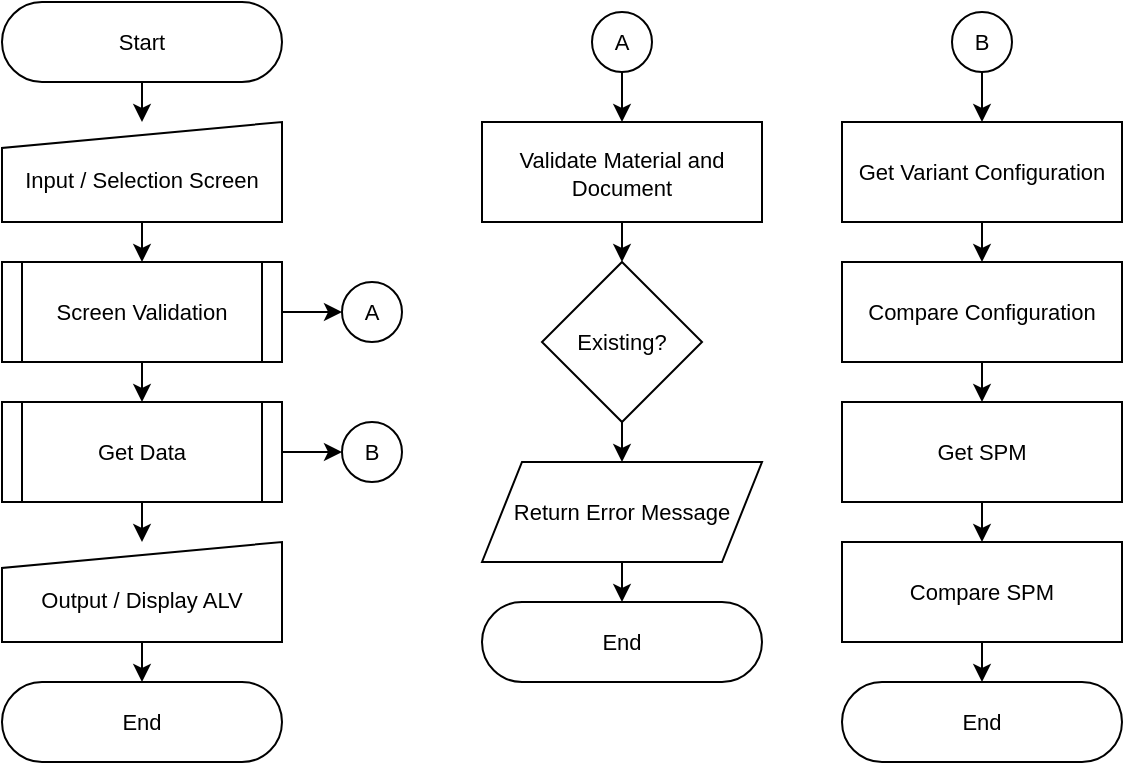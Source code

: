 <mxfile version="24.2.1" type="github">
  <diagram name="Page-1" id="_Cl_6I2xYiaHH-ASH5_h">
    <mxGraphModel dx="786" dy="477" grid="1" gridSize="10" guides="1" tooltips="1" connect="1" arrows="1" fold="1" page="1" pageScale="1" pageWidth="1654" pageHeight="1169" math="0" shadow="0">
      <root>
        <mxCell id="0" />
        <mxCell id="1" parent="0" />
        <mxCell id="hSWXkftFN2wXVBSbSW16-23" style="edgeStyle=orthogonalEdgeStyle;rounded=0;orthogonalLoop=1;jettySize=auto;html=1;exitX=0.5;exitY=0.5;exitDx=0;exitDy=20;exitPerimeter=0;entryX=0.5;entryY=0;entryDx=0;entryDy=0;" edge="1" parent="1" source="hSWXkftFN2wXVBSbSW16-1" target="hSWXkftFN2wXVBSbSW16-2">
          <mxGeometry relative="1" as="geometry" />
        </mxCell>
        <mxCell id="hSWXkftFN2wXVBSbSW16-1" value="Start" style="html=1;dashed=0;whiteSpace=wrap;shape=mxgraph.dfd.start;fontSize=11;" vertex="1" parent="1">
          <mxGeometry x="60" y="40" width="140" height="40" as="geometry" />
        </mxCell>
        <mxCell id="hSWXkftFN2wXVBSbSW16-24" style="edgeStyle=orthogonalEdgeStyle;rounded=0;orthogonalLoop=1;jettySize=auto;html=1;exitX=0.5;exitY=1;exitDx=0;exitDy=0;entryX=0.5;entryY=0;entryDx=0;entryDy=0;" edge="1" parent="1" source="hSWXkftFN2wXVBSbSW16-2" target="hSWXkftFN2wXVBSbSW16-3">
          <mxGeometry relative="1" as="geometry" />
        </mxCell>
        <mxCell id="hSWXkftFN2wXVBSbSW16-2" value="Input / Selection Screen" style="shape=manualInput;whiteSpace=wrap;html=1;fontSize=11;size=13;spacingTop=7;" vertex="1" parent="1">
          <mxGeometry x="60" y="100" width="140" height="50" as="geometry" />
        </mxCell>
        <mxCell id="hSWXkftFN2wXVBSbSW16-25" style="edgeStyle=orthogonalEdgeStyle;rounded=0;orthogonalLoop=1;jettySize=auto;html=1;exitX=0.5;exitY=1;exitDx=0;exitDy=0;entryX=0.5;entryY=0;entryDx=0;entryDy=0;" edge="1" parent="1" source="hSWXkftFN2wXVBSbSW16-3" target="hSWXkftFN2wXVBSbSW16-4">
          <mxGeometry relative="1" as="geometry" />
        </mxCell>
        <mxCell id="hSWXkftFN2wXVBSbSW16-28" style="edgeStyle=orthogonalEdgeStyle;rounded=0;orthogonalLoop=1;jettySize=auto;html=1;exitX=1;exitY=0.5;exitDx=0;exitDy=0;entryX=0;entryY=0.5;entryDx=0;entryDy=0;" edge="1" parent="1" source="hSWXkftFN2wXVBSbSW16-3" target="hSWXkftFN2wXVBSbSW16-10">
          <mxGeometry relative="1" as="geometry" />
        </mxCell>
        <mxCell id="hSWXkftFN2wXVBSbSW16-3" value="Screen Validation" style="shape=process;whiteSpace=wrap;html=1;backgroundOutline=1;fontSize=11;size=0.071;" vertex="1" parent="1">
          <mxGeometry x="60" y="170" width="140" height="50" as="geometry" />
        </mxCell>
        <mxCell id="hSWXkftFN2wXVBSbSW16-26" style="edgeStyle=orthogonalEdgeStyle;rounded=0;orthogonalLoop=1;jettySize=auto;html=1;exitX=0.5;exitY=1;exitDx=0;exitDy=0;entryX=0.5;entryY=0;entryDx=0;entryDy=0;" edge="1" parent="1" source="hSWXkftFN2wXVBSbSW16-4" target="hSWXkftFN2wXVBSbSW16-5">
          <mxGeometry relative="1" as="geometry" />
        </mxCell>
        <mxCell id="hSWXkftFN2wXVBSbSW16-33" style="edgeStyle=orthogonalEdgeStyle;rounded=0;orthogonalLoop=1;jettySize=auto;html=1;exitX=1;exitY=0.5;exitDx=0;exitDy=0;entryX=0;entryY=0.5;entryDx=0;entryDy=0;" edge="1" parent="1" source="hSWXkftFN2wXVBSbSW16-4" target="hSWXkftFN2wXVBSbSW16-30">
          <mxGeometry relative="1" as="geometry" />
        </mxCell>
        <mxCell id="hSWXkftFN2wXVBSbSW16-4" value="Get Data" style="shape=process;whiteSpace=wrap;html=1;backgroundOutline=1;fontSize=11;size=0.071;" vertex="1" parent="1">
          <mxGeometry x="60" y="240" width="140" height="50" as="geometry" />
        </mxCell>
        <mxCell id="hSWXkftFN2wXVBSbSW16-5" value="Output / Display ALV" style="shape=manualInput;whiteSpace=wrap;html=1;fontSize=11;size=13;spacingTop=7;" vertex="1" parent="1">
          <mxGeometry x="60" y="310" width="140" height="50" as="geometry" />
        </mxCell>
        <mxCell id="hSWXkftFN2wXVBSbSW16-6" value="End" style="html=1;dashed=0;whiteSpace=wrap;shape=mxgraph.dfd.start;fontSize=11;" vertex="1" parent="1">
          <mxGeometry x="60" y="380" width="140" height="40" as="geometry" />
        </mxCell>
        <mxCell id="hSWXkftFN2wXVBSbSW16-17" style="edgeStyle=orthogonalEdgeStyle;rounded=0;orthogonalLoop=1;jettySize=auto;html=1;exitX=0.5;exitY=1;exitDx=0;exitDy=0;entryX=0.5;entryY=0;entryDx=0;entryDy=0;" edge="1" parent="1" target="hSWXkftFN2wXVBSbSW16-9">
          <mxGeometry relative="1" as="geometry">
            <mxPoint x="370" y="150" as="sourcePoint" />
          </mxGeometry>
        </mxCell>
        <mxCell id="hSWXkftFN2wXVBSbSW16-18" style="edgeStyle=orthogonalEdgeStyle;rounded=0;orthogonalLoop=1;jettySize=auto;html=1;exitX=0.5;exitY=1;exitDx=0;exitDy=0;entryX=0.5;entryY=0;entryDx=0;entryDy=0;" edge="1" parent="1" source="hSWXkftFN2wXVBSbSW16-9" target="hSWXkftFN2wXVBSbSW16-15">
          <mxGeometry relative="1" as="geometry" />
        </mxCell>
        <mxCell id="hSWXkftFN2wXVBSbSW16-9" value="Existing?" style="rhombus;whiteSpace=wrap;html=1;fontSize=11;" vertex="1" parent="1">
          <mxGeometry x="330" y="170" width="80" height="80" as="geometry" />
        </mxCell>
        <mxCell id="hSWXkftFN2wXVBSbSW16-10" value="A" style="ellipse;whiteSpace=wrap;html=1;aspect=fixed;fontSize=11;" vertex="1" parent="1">
          <mxGeometry x="230" y="180" width="30" height="30" as="geometry" />
        </mxCell>
        <mxCell id="hSWXkftFN2wXVBSbSW16-32" style="edgeStyle=orthogonalEdgeStyle;rounded=0;orthogonalLoop=1;jettySize=auto;html=1;exitX=0.5;exitY=1;exitDx=0;exitDy=0;entryX=0.5;entryY=0;entryDx=0;entryDy=0;" edge="1" parent="1" source="hSWXkftFN2wXVBSbSW16-11">
          <mxGeometry relative="1" as="geometry">
            <mxPoint x="370" y="100" as="targetPoint" />
          </mxGeometry>
        </mxCell>
        <mxCell id="hSWXkftFN2wXVBSbSW16-11" value="A" style="ellipse;whiteSpace=wrap;html=1;aspect=fixed;fontSize=11;" vertex="1" parent="1">
          <mxGeometry x="355" y="45" width="30" height="30" as="geometry" />
        </mxCell>
        <mxCell id="hSWXkftFN2wXVBSbSW16-15" value="Return Error Message" style="shape=parallelogram;perimeter=parallelogramPerimeter;whiteSpace=wrap;html=1;fixedSize=1;fontSize=11;" vertex="1" parent="1">
          <mxGeometry x="300" y="270" width="140" height="50" as="geometry" />
        </mxCell>
        <mxCell id="hSWXkftFN2wXVBSbSW16-20" value="End" style="html=1;dashed=0;whiteSpace=wrap;shape=mxgraph.dfd.start;fontSize=11;" vertex="1" parent="1">
          <mxGeometry x="300" y="340" width="140" height="40" as="geometry" />
        </mxCell>
        <mxCell id="hSWXkftFN2wXVBSbSW16-27" style="edgeStyle=orthogonalEdgeStyle;rounded=0;orthogonalLoop=1;jettySize=auto;html=1;exitX=0.5;exitY=1;exitDx=0;exitDy=0;entryX=0.5;entryY=0.5;entryDx=0;entryDy=-20;entryPerimeter=0;" edge="1" parent="1" source="hSWXkftFN2wXVBSbSW16-5" target="hSWXkftFN2wXVBSbSW16-6">
          <mxGeometry relative="1" as="geometry" />
        </mxCell>
        <mxCell id="hSWXkftFN2wXVBSbSW16-30" value="B" style="ellipse;whiteSpace=wrap;html=1;aspect=fixed;fontSize=11;" vertex="1" parent="1">
          <mxGeometry x="230" y="250" width="30" height="30" as="geometry" />
        </mxCell>
        <mxCell id="hSWXkftFN2wXVBSbSW16-31" style="edgeStyle=orthogonalEdgeStyle;rounded=0;orthogonalLoop=1;jettySize=auto;html=1;exitX=0.5;exitY=1;exitDx=0;exitDy=0;entryX=0.5;entryY=0.5;entryDx=0;entryDy=-20;entryPerimeter=0;" edge="1" parent="1" source="hSWXkftFN2wXVBSbSW16-15" target="hSWXkftFN2wXVBSbSW16-20">
          <mxGeometry relative="1" as="geometry" />
        </mxCell>
        <mxCell id="hSWXkftFN2wXVBSbSW16-41" style="edgeStyle=orthogonalEdgeStyle;rounded=0;orthogonalLoop=1;jettySize=auto;html=1;exitX=0.5;exitY=1;exitDx=0;exitDy=0;entryX=0.5;entryY=0;entryDx=0;entryDy=0;" edge="1" parent="1" source="hSWXkftFN2wXVBSbSW16-34" target="hSWXkftFN2wXVBSbSW16-35">
          <mxGeometry relative="1" as="geometry" />
        </mxCell>
        <mxCell id="hSWXkftFN2wXVBSbSW16-34" value="B" style="ellipse;whiteSpace=wrap;html=1;aspect=fixed;fontSize=11;" vertex="1" parent="1">
          <mxGeometry x="535" y="45" width="30" height="30" as="geometry" />
        </mxCell>
        <mxCell id="hSWXkftFN2wXVBSbSW16-42" style="edgeStyle=orthogonalEdgeStyle;rounded=0;orthogonalLoop=1;jettySize=auto;html=1;exitX=0.5;exitY=1;exitDx=0;exitDy=0;entryX=0.5;entryY=0;entryDx=0;entryDy=0;" edge="1" parent="1" source="hSWXkftFN2wXVBSbSW16-35" target="hSWXkftFN2wXVBSbSW16-37">
          <mxGeometry relative="1" as="geometry" />
        </mxCell>
        <mxCell id="hSWXkftFN2wXVBSbSW16-35" value="Get Variant Configuration" style="shape=process;whiteSpace=wrap;html=1;backgroundOutline=1;fontSize=11;size=0;" vertex="1" parent="1">
          <mxGeometry x="480" y="100" width="140" height="50" as="geometry" />
        </mxCell>
        <mxCell id="hSWXkftFN2wXVBSbSW16-36" value="Validate Material and Document" style="shape=process;whiteSpace=wrap;html=1;backgroundOutline=1;fontSize=11;spacingTop=2;size=0;" vertex="1" parent="1">
          <mxGeometry x="300" y="100" width="140" height="50" as="geometry" />
        </mxCell>
        <mxCell id="hSWXkftFN2wXVBSbSW16-43" style="edgeStyle=orthogonalEdgeStyle;rounded=0;orthogonalLoop=1;jettySize=auto;html=1;exitX=0.5;exitY=1;exitDx=0;exitDy=0;entryX=0.5;entryY=0;entryDx=0;entryDy=0;" edge="1" parent="1" source="hSWXkftFN2wXVBSbSW16-37" target="hSWXkftFN2wXVBSbSW16-38">
          <mxGeometry relative="1" as="geometry" />
        </mxCell>
        <mxCell id="hSWXkftFN2wXVBSbSW16-37" value="Compare Configuration" style="shape=process;whiteSpace=wrap;html=1;backgroundOutline=1;fontSize=11;size=0;" vertex="1" parent="1">
          <mxGeometry x="480" y="170" width="140" height="50" as="geometry" />
        </mxCell>
        <mxCell id="hSWXkftFN2wXVBSbSW16-44" style="edgeStyle=orthogonalEdgeStyle;rounded=0;orthogonalLoop=1;jettySize=auto;html=1;exitX=0.5;exitY=1;exitDx=0;exitDy=0;entryX=0.5;entryY=0;entryDx=0;entryDy=0;" edge="1" parent="1" source="hSWXkftFN2wXVBSbSW16-38" target="hSWXkftFN2wXVBSbSW16-39">
          <mxGeometry relative="1" as="geometry" />
        </mxCell>
        <mxCell id="hSWXkftFN2wXVBSbSW16-38" value="Get SPM" style="shape=process;whiteSpace=wrap;html=1;backgroundOutline=1;fontSize=11;size=0;" vertex="1" parent="1">
          <mxGeometry x="480" y="240" width="140" height="50" as="geometry" />
        </mxCell>
        <mxCell id="hSWXkftFN2wXVBSbSW16-39" value="Compare SPM" style="shape=process;whiteSpace=wrap;html=1;backgroundOutline=1;fontSize=11;size=0;" vertex="1" parent="1">
          <mxGeometry x="480" y="310" width="140" height="50" as="geometry" />
        </mxCell>
        <mxCell id="hSWXkftFN2wXVBSbSW16-40" value="End" style="html=1;dashed=0;whiteSpace=wrap;shape=mxgraph.dfd.start;fontSize=11;" vertex="1" parent="1">
          <mxGeometry x="480" y="380" width="140" height="40" as="geometry" />
        </mxCell>
        <mxCell id="hSWXkftFN2wXVBSbSW16-45" style="edgeStyle=orthogonalEdgeStyle;rounded=0;orthogonalLoop=1;jettySize=auto;html=1;exitX=0.5;exitY=1;exitDx=0;exitDy=0;entryX=0.5;entryY=0.5;entryDx=0;entryDy=-20;entryPerimeter=0;" edge="1" parent="1" source="hSWXkftFN2wXVBSbSW16-39" target="hSWXkftFN2wXVBSbSW16-40">
          <mxGeometry relative="1" as="geometry" />
        </mxCell>
      </root>
    </mxGraphModel>
  </diagram>
</mxfile>
